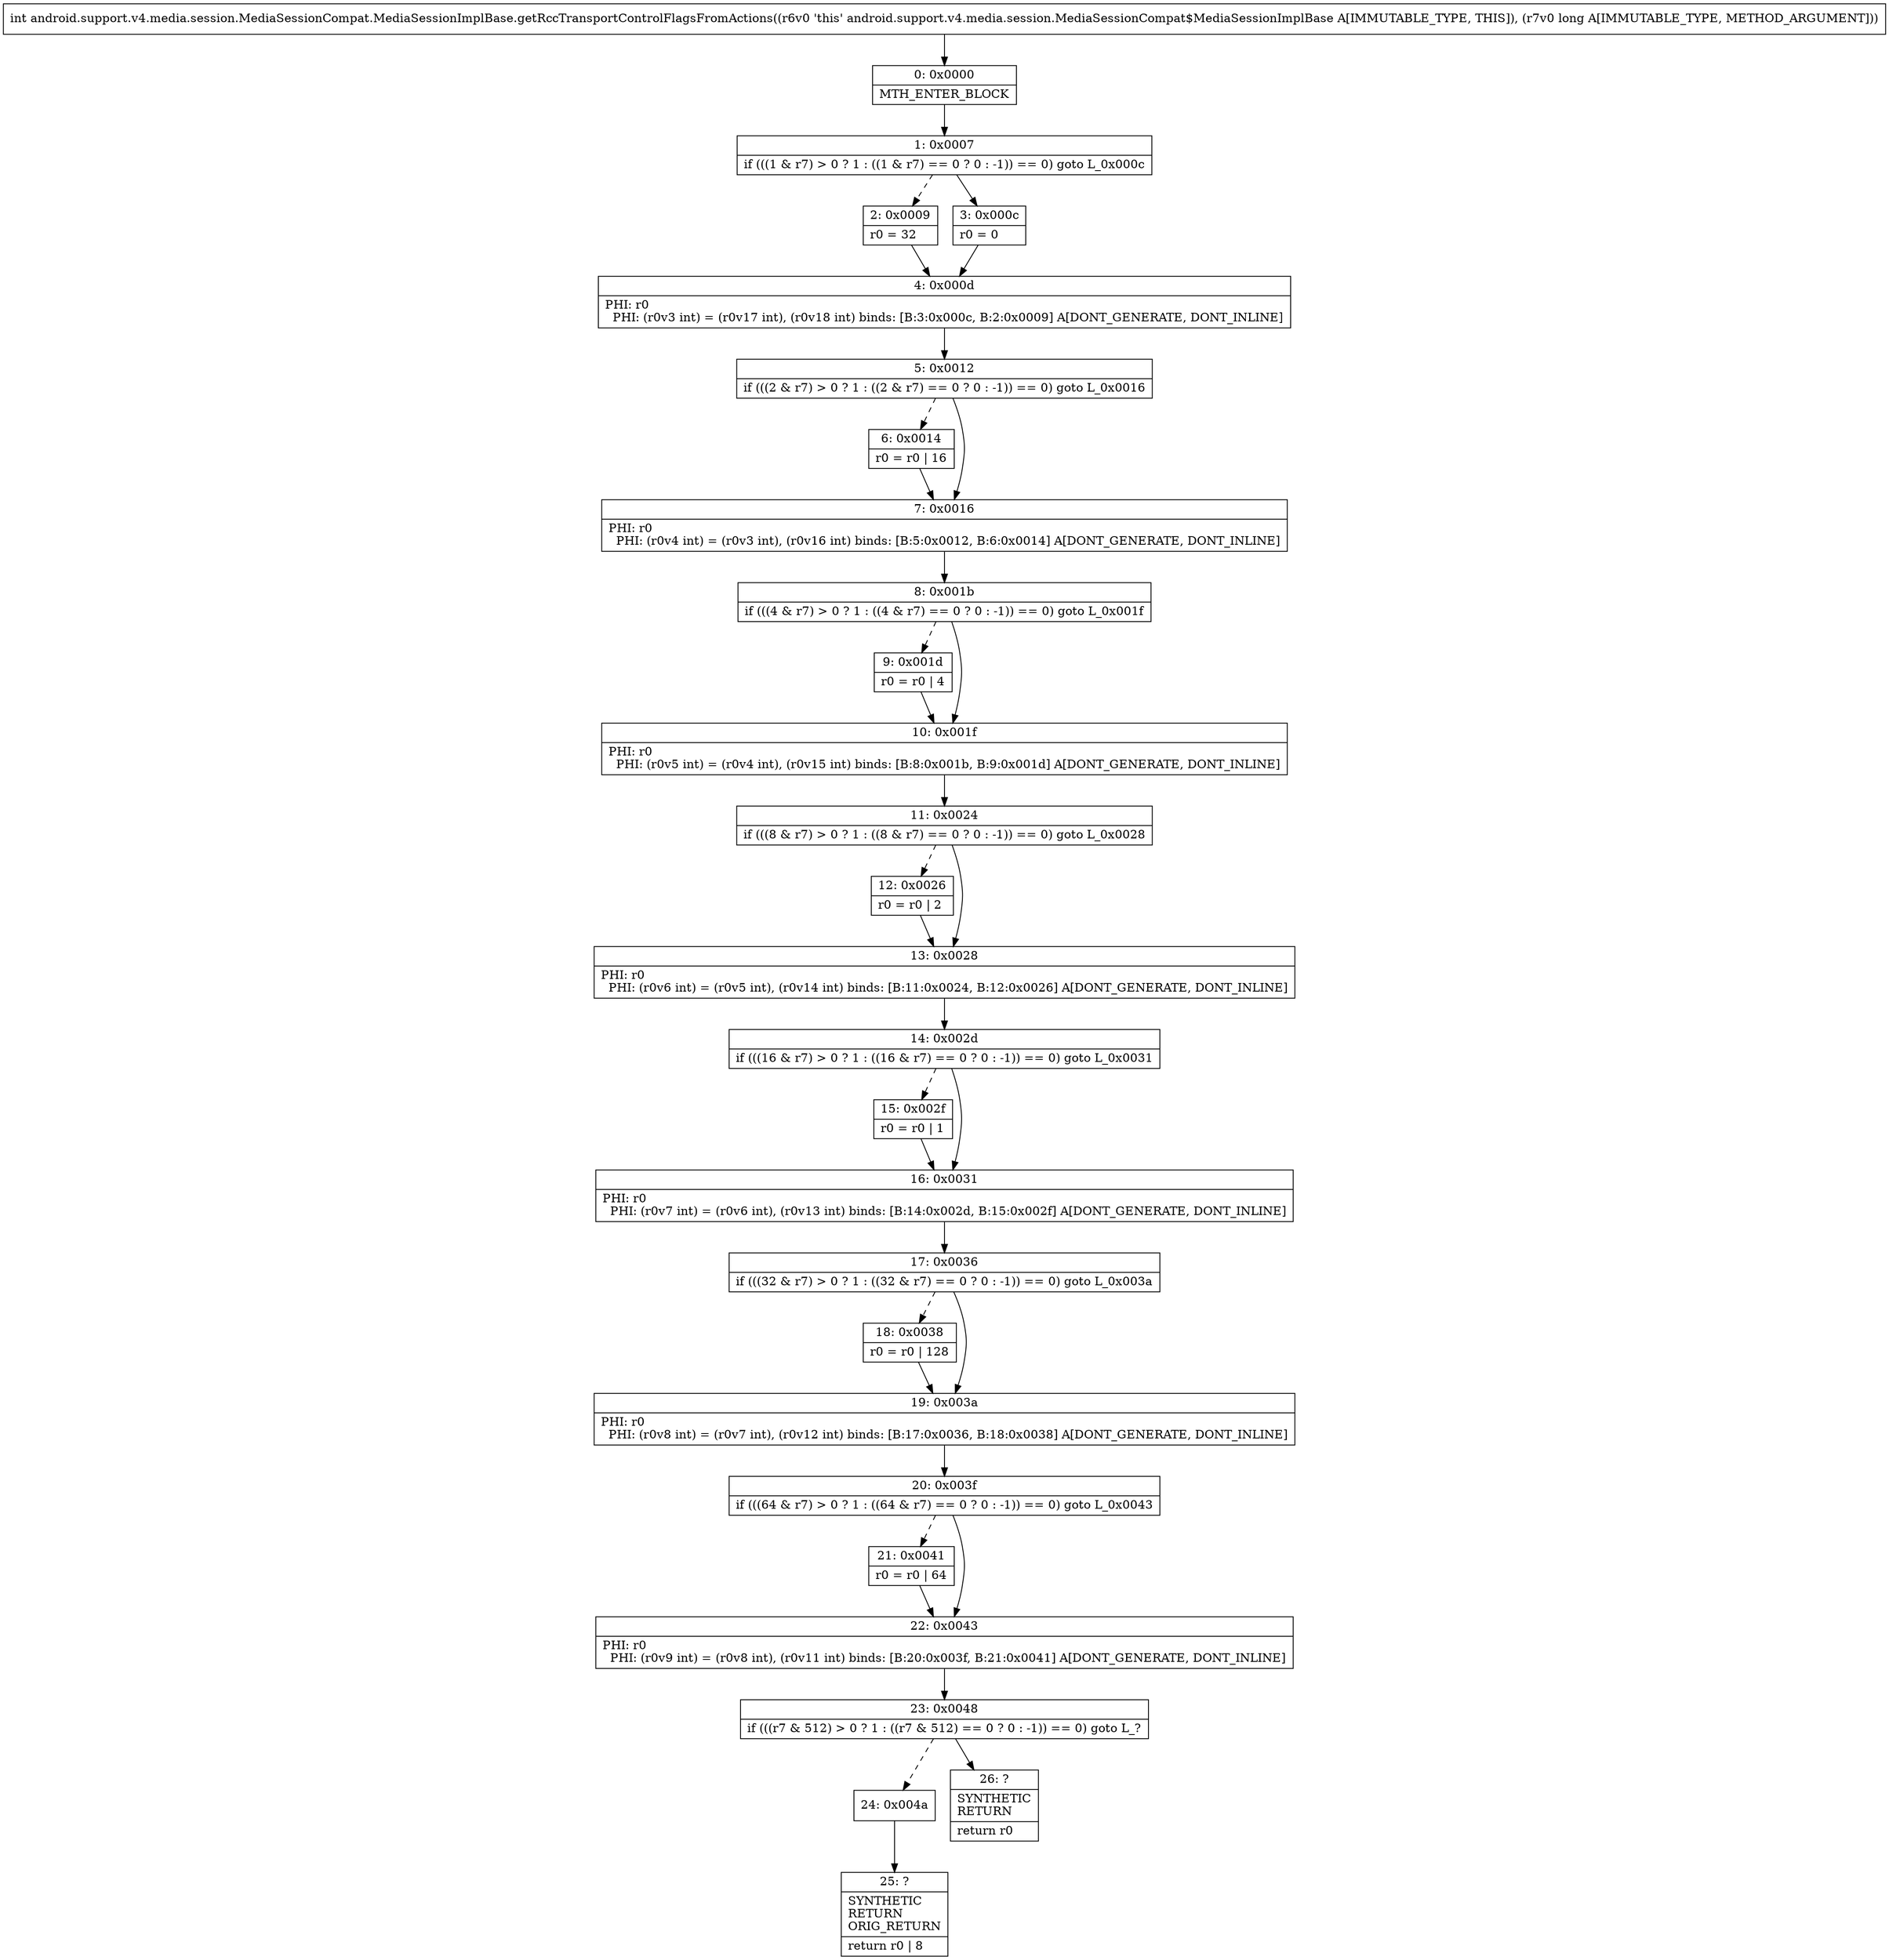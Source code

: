 digraph "CFG forandroid.support.v4.media.session.MediaSessionCompat.MediaSessionImplBase.getRccTransportControlFlagsFromActions(J)I" {
Node_0 [shape=record,label="{0\:\ 0x0000|MTH_ENTER_BLOCK\l}"];
Node_1 [shape=record,label="{1\:\ 0x0007|if (((1 & r7) \> 0 ? 1 : ((1 & r7) == 0 ? 0 : \-1)) == 0) goto L_0x000c\l}"];
Node_2 [shape=record,label="{2\:\ 0x0009|r0 = 32\l}"];
Node_3 [shape=record,label="{3\:\ 0x000c|r0 = 0\l}"];
Node_4 [shape=record,label="{4\:\ 0x000d|PHI: r0 \l  PHI: (r0v3 int) = (r0v17 int), (r0v18 int) binds: [B:3:0x000c, B:2:0x0009] A[DONT_GENERATE, DONT_INLINE]\l}"];
Node_5 [shape=record,label="{5\:\ 0x0012|if (((2 & r7) \> 0 ? 1 : ((2 & r7) == 0 ? 0 : \-1)) == 0) goto L_0x0016\l}"];
Node_6 [shape=record,label="{6\:\ 0x0014|r0 = r0 \| 16\l}"];
Node_7 [shape=record,label="{7\:\ 0x0016|PHI: r0 \l  PHI: (r0v4 int) = (r0v3 int), (r0v16 int) binds: [B:5:0x0012, B:6:0x0014] A[DONT_GENERATE, DONT_INLINE]\l}"];
Node_8 [shape=record,label="{8\:\ 0x001b|if (((4 & r7) \> 0 ? 1 : ((4 & r7) == 0 ? 0 : \-1)) == 0) goto L_0x001f\l}"];
Node_9 [shape=record,label="{9\:\ 0x001d|r0 = r0 \| 4\l}"];
Node_10 [shape=record,label="{10\:\ 0x001f|PHI: r0 \l  PHI: (r0v5 int) = (r0v4 int), (r0v15 int) binds: [B:8:0x001b, B:9:0x001d] A[DONT_GENERATE, DONT_INLINE]\l}"];
Node_11 [shape=record,label="{11\:\ 0x0024|if (((8 & r7) \> 0 ? 1 : ((8 & r7) == 0 ? 0 : \-1)) == 0) goto L_0x0028\l}"];
Node_12 [shape=record,label="{12\:\ 0x0026|r0 = r0 \| 2\l}"];
Node_13 [shape=record,label="{13\:\ 0x0028|PHI: r0 \l  PHI: (r0v6 int) = (r0v5 int), (r0v14 int) binds: [B:11:0x0024, B:12:0x0026] A[DONT_GENERATE, DONT_INLINE]\l}"];
Node_14 [shape=record,label="{14\:\ 0x002d|if (((16 & r7) \> 0 ? 1 : ((16 & r7) == 0 ? 0 : \-1)) == 0) goto L_0x0031\l}"];
Node_15 [shape=record,label="{15\:\ 0x002f|r0 = r0 \| 1\l}"];
Node_16 [shape=record,label="{16\:\ 0x0031|PHI: r0 \l  PHI: (r0v7 int) = (r0v6 int), (r0v13 int) binds: [B:14:0x002d, B:15:0x002f] A[DONT_GENERATE, DONT_INLINE]\l}"];
Node_17 [shape=record,label="{17\:\ 0x0036|if (((32 & r7) \> 0 ? 1 : ((32 & r7) == 0 ? 0 : \-1)) == 0) goto L_0x003a\l}"];
Node_18 [shape=record,label="{18\:\ 0x0038|r0 = r0 \| 128\l}"];
Node_19 [shape=record,label="{19\:\ 0x003a|PHI: r0 \l  PHI: (r0v8 int) = (r0v7 int), (r0v12 int) binds: [B:17:0x0036, B:18:0x0038] A[DONT_GENERATE, DONT_INLINE]\l}"];
Node_20 [shape=record,label="{20\:\ 0x003f|if (((64 & r7) \> 0 ? 1 : ((64 & r7) == 0 ? 0 : \-1)) == 0) goto L_0x0043\l}"];
Node_21 [shape=record,label="{21\:\ 0x0041|r0 = r0 \| 64\l}"];
Node_22 [shape=record,label="{22\:\ 0x0043|PHI: r0 \l  PHI: (r0v9 int) = (r0v8 int), (r0v11 int) binds: [B:20:0x003f, B:21:0x0041] A[DONT_GENERATE, DONT_INLINE]\l}"];
Node_23 [shape=record,label="{23\:\ 0x0048|if (((r7 & 512) \> 0 ? 1 : ((r7 & 512) == 0 ? 0 : \-1)) == 0) goto L_?\l}"];
Node_24 [shape=record,label="{24\:\ 0x004a}"];
Node_25 [shape=record,label="{25\:\ ?|SYNTHETIC\lRETURN\lORIG_RETURN\l|return r0 \| 8\l}"];
Node_26 [shape=record,label="{26\:\ ?|SYNTHETIC\lRETURN\l|return r0\l}"];
MethodNode[shape=record,label="{int android.support.v4.media.session.MediaSessionCompat.MediaSessionImplBase.getRccTransportControlFlagsFromActions((r6v0 'this' android.support.v4.media.session.MediaSessionCompat$MediaSessionImplBase A[IMMUTABLE_TYPE, THIS]), (r7v0 long A[IMMUTABLE_TYPE, METHOD_ARGUMENT])) }"];
MethodNode -> Node_0;
Node_0 -> Node_1;
Node_1 -> Node_2[style=dashed];
Node_1 -> Node_3;
Node_2 -> Node_4;
Node_3 -> Node_4;
Node_4 -> Node_5;
Node_5 -> Node_6[style=dashed];
Node_5 -> Node_7;
Node_6 -> Node_7;
Node_7 -> Node_8;
Node_8 -> Node_9[style=dashed];
Node_8 -> Node_10;
Node_9 -> Node_10;
Node_10 -> Node_11;
Node_11 -> Node_12[style=dashed];
Node_11 -> Node_13;
Node_12 -> Node_13;
Node_13 -> Node_14;
Node_14 -> Node_15[style=dashed];
Node_14 -> Node_16;
Node_15 -> Node_16;
Node_16 -> Node_17;
Node_17 -> Node_18[style=dashed];
Node_17 -> Node_19;
Node_18 -> Node_19;
Node_19 -> Node_20;
Node_20 -> Node_21[style=dashed];
Node_20 -> Node_22;
Node_21 -> Node_22;
Node_22 -> Node_23;
Node_23 -> Node_24[style=dashed];
Node_23 -> Node_26;
Node_24 -> Node_25;
}

